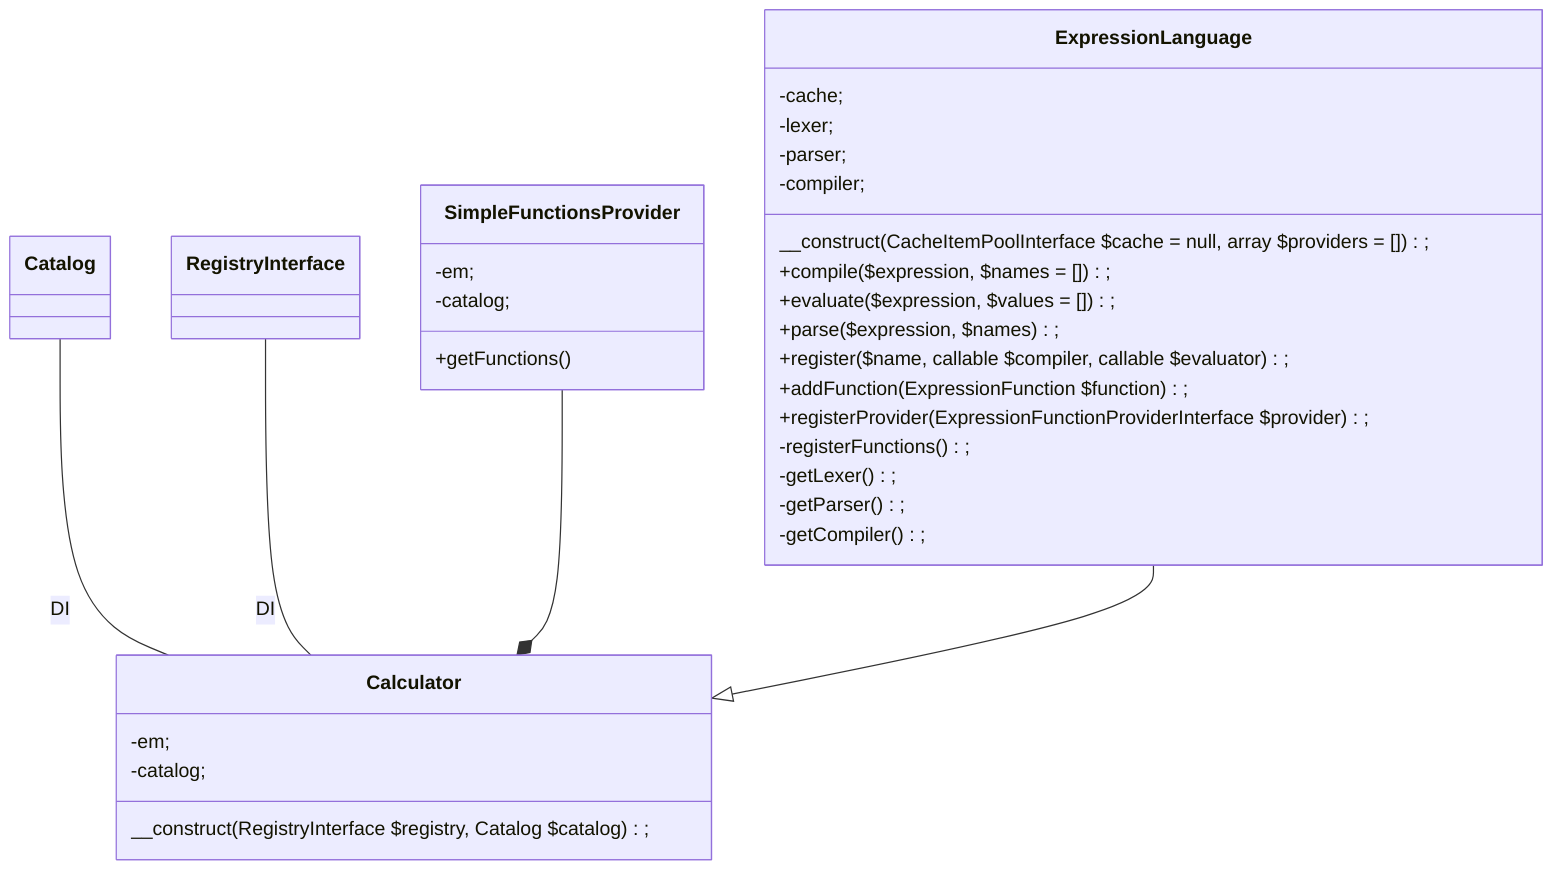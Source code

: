 classDiagram
  class ExpressionLanguage{
    -cache;
    -lexer;
    -parser;
    -compiler;
    __construct(CacheItemPoolInterface $cache = null, array $providers = []);
    +compile($expression, $names = []);
    +evaluate($expression, $values = []);
    +parse($expression, $names);
    +register($name, callable $compiler, callable $evaluator);
    +addFunction(ExpressionFunction $function);
    +registerProvider(ExpressionFunctionProviderInterface $provider);
    -registerFunctions();
    -getLexer();
    -getParser();
    -getCompiler();
  }
  class Calculator{
    -em;
    -catalog;
    __construct(RegistryInterface $registry, Catalog $catalog);
  }
  Catalog -- Calculator : DI
  RegistryInterface -- Calculator : DI
  class SimpleFunctionsProvider{
    -em;
    -catalog;
    +getFunctions()
  }
  SimpleFunctionsProvider --* Calculator
  ExpressionLanguage --|> Calculator